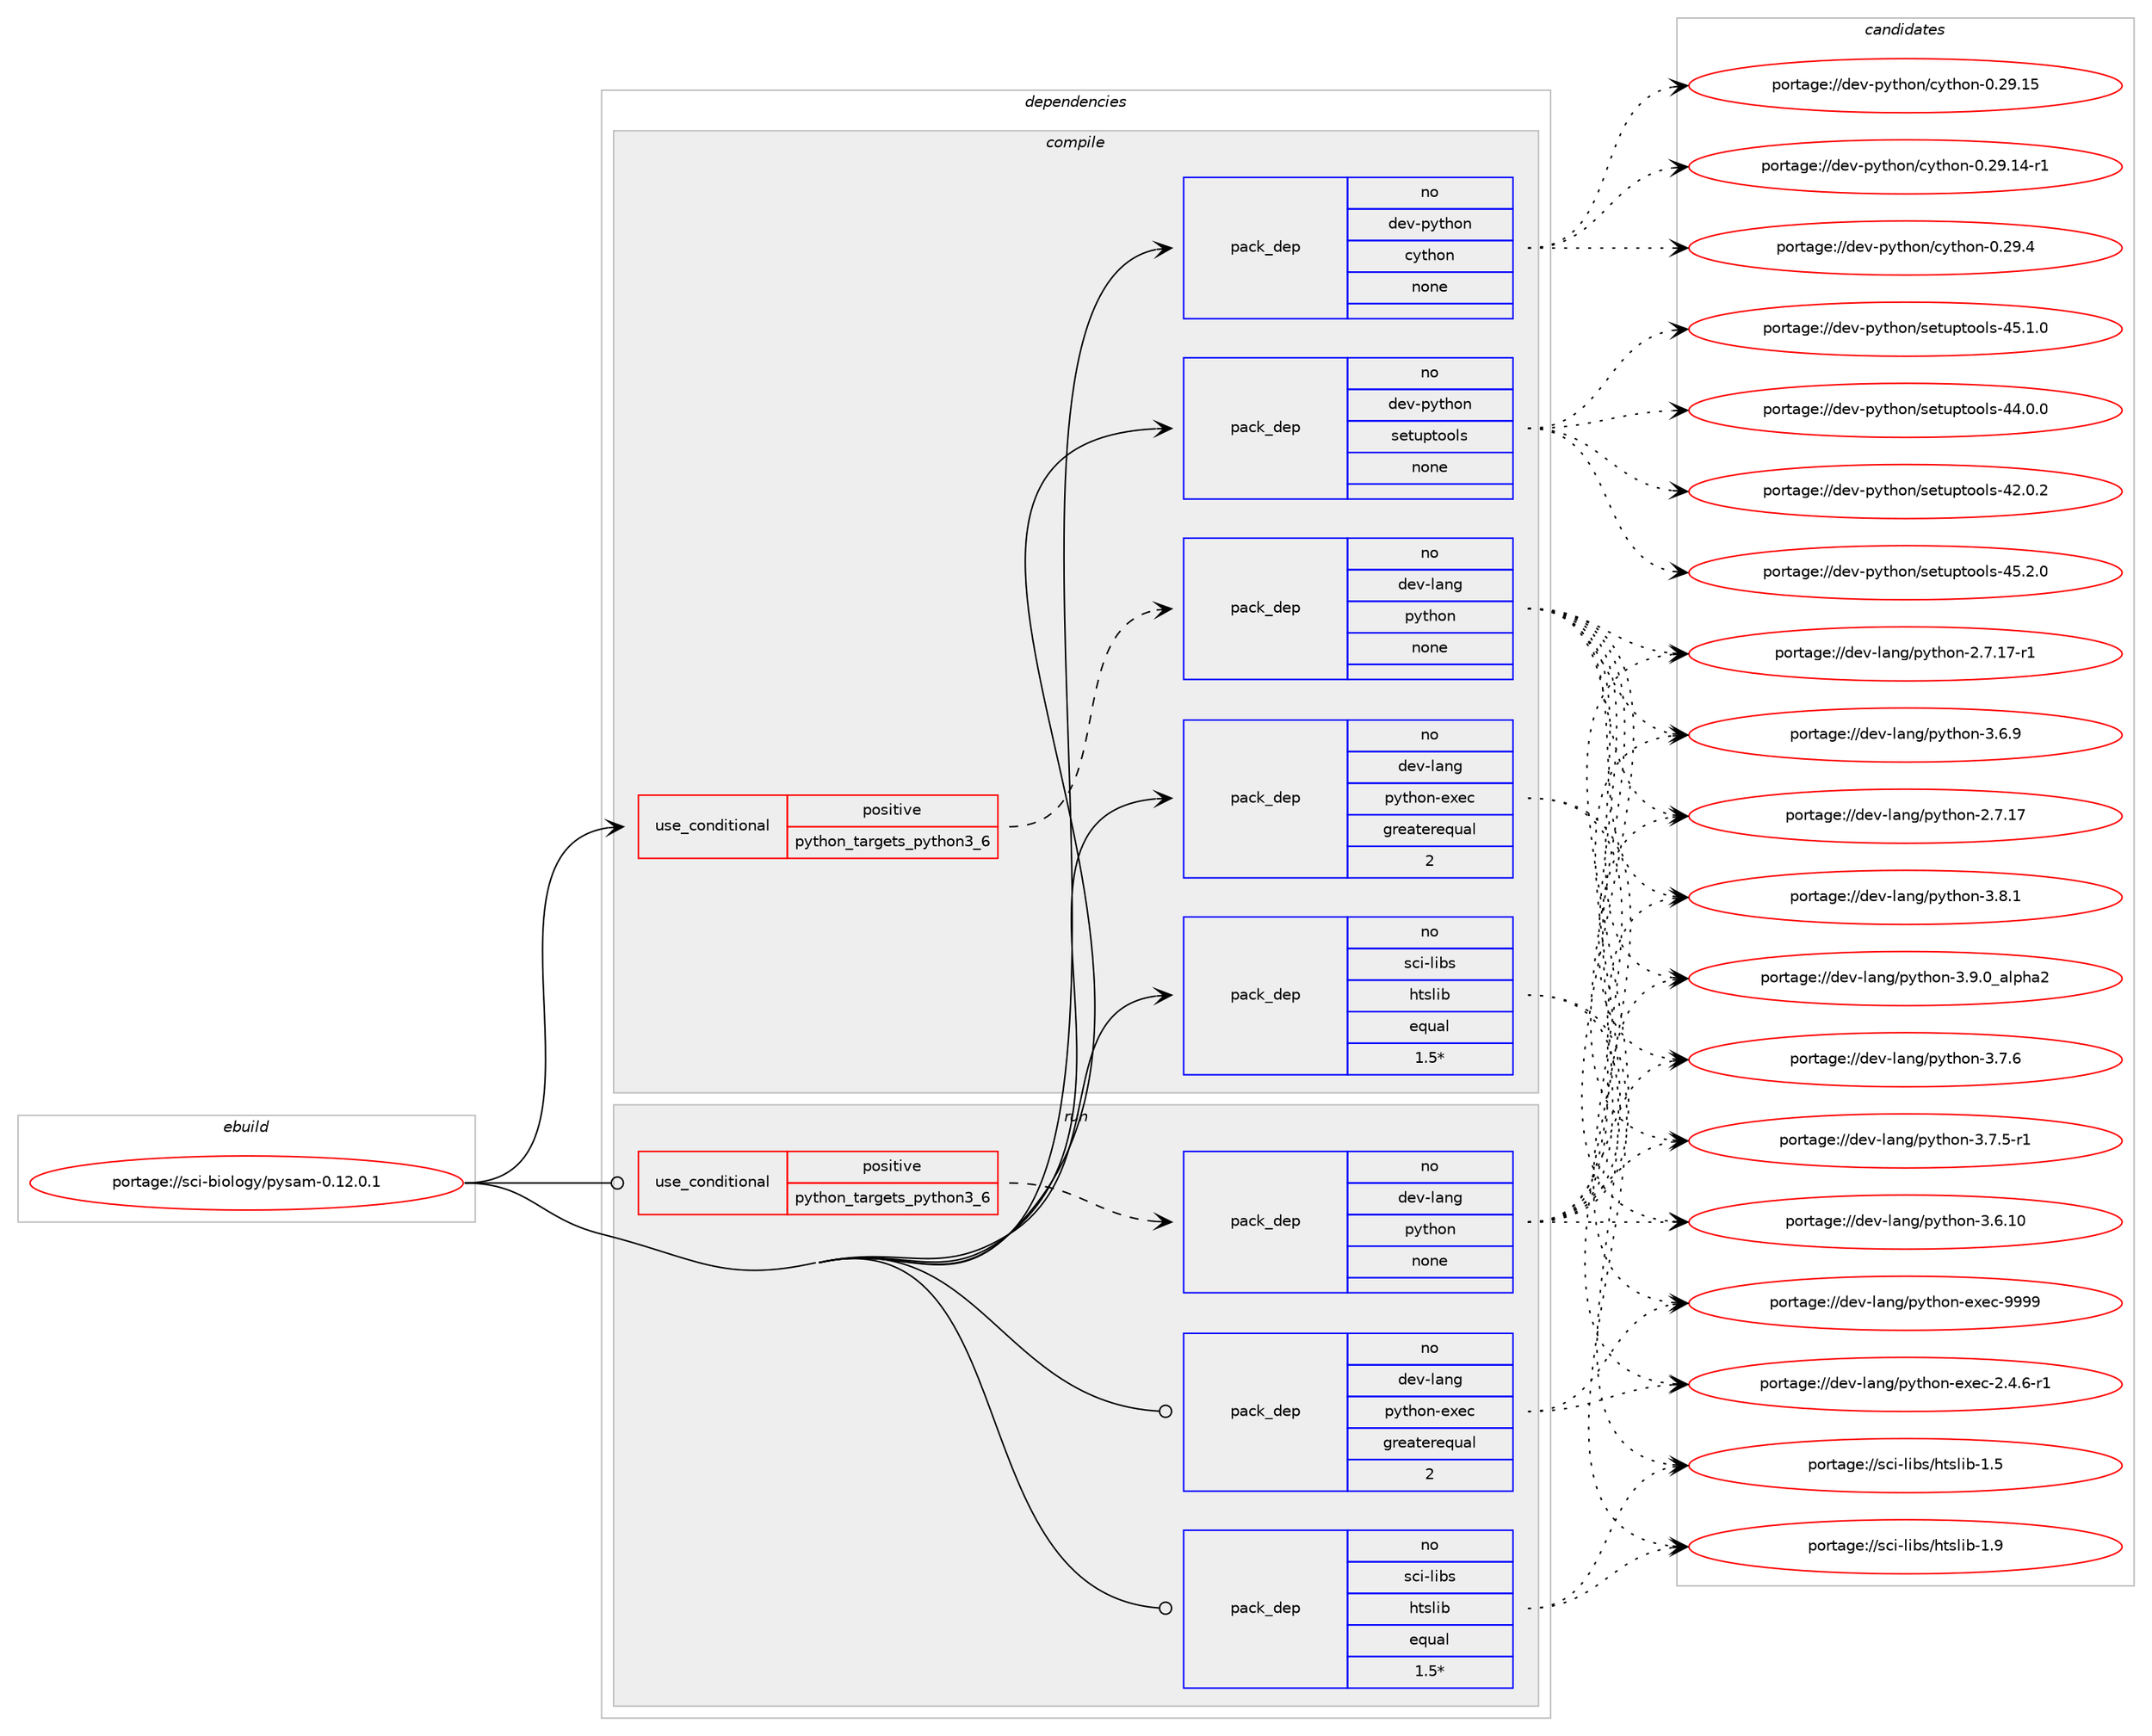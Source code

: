 digraph prolog {

# *************
# Graph options
# *************

newrank=true;
concentrate=true;
compound=true;
graph [rankdir=LR,fontname=Helvetica,fontsize=10,ranksep=1.5];#, ranksep=2.5, nodesep=0.2];
edge  [arrowhead=vee];
node  [fontname=Helvetica,fontsize=10];

# **********
# The ebuild
# **********

subgraph cluster_leftcol {
color=gray;
rank=same;
label=<<i>ebuild</i>>;
id [label="portage://sci-biology/pysam-0.12.0.1", color=red, width=4, href="../sci-biology/pysam-0.12.0.1.svg"];
}

# ****************
# The dependencies
# ****************

subgraph cluster_midcol {
color=gray;
label=<<i>dependencies</i>>;
subgraph cluster_compile {
fillcolor="#eeeeee";
style=filled;
label=<<i>compile</i>>;
subgraph cond20266 {
dependency100304 [label=<<TABLE BORDER="0" CELLBORDER="1" CELLSPACING="0" CELLPADDING="4"><TR><TD ROWSPAN="3" CELLPADDING="10">use_conditional</TD></TR><TR><TD>positive</TD></TR><TR><TD>python_targets_python3_6</TD></TR></TABLE>>, shape=none, color=red];
subgraph pack78311 {
dependency100305 [label=<<TABLE BORDER="0" CELLBORDER="1" CELLSPACING="0" CELLPADDING="4" WIDTH="220"><TR><TD ROWSPAN="6" CELLPADDING="30">pack_dep</TD></TR><TR><TD WIDTH="110">no</TD></TR><TR><TD>dev-lang</TD></TR><TR><TD>python</TD></TR><TR><TD>none</TD></TR><TR><TD></TD></TR></TABLE>>, shape=none, color=blue];
}
dependency100304:e -> dependency100305:w [weight=20,style="dashed",arrowhead="vee"];
}
id:e -> dependency100304:w [weight=20,style="solid",arrowhead="vee"];
subgraph pack78312 {
dependency100306 [label=<<TABLE BORDER="0" CELLBORDER="1" CELLSPACING="0" CELLPADDING="4" WIDTH="220"><TR><TD ROWSPAN="6" CELLPADDING="30">pack_dep</TD></TR><TR><TD WIDTH="110">no</TD></TR><TR><TD>dev-lang</TD></TR><TR><TD>python-exec</TD></TR><TR><TD>greaterequal</TD></TR><TR><TD>2</TD></TR></TABLE>>, shape=none, color=blue];
}
id:e -> dependency100306:w [weight=20,style="solid",arrowhead="vee"];
subgraph pack78313 {
dependency100307 [label=<<TABLE BORDER="0" CELLBORDER="1" CELLSPACING="0" CELLPADDING="4" WIDTH="220"><TR><TD ROWSPAN="6" CELLPADDING="30">pack_dep</TD></TR><TR><TD WIDTH="110">no</TD></TR><TR><TD>dev-python</TD></TR><TR><TD>cython</TD></TR><TR><TD>none</TD></TR><TR><TD></TD></TR></TABLE>>, shape=none, color=blue];
}
id:e -> dependency100307:w [weight=20,style="solid",arrowhead="vee"];
subgraph pack78314 {
dependency100308 [label=<<TABLE BORDER="0" CELLBORDER="1" CELLSPACING="0" CELLPADDING="4" WIDTH="220"><TR><TD ROWSPAN="6" CELLPADDING="30">pack_dep</TD></TR><TR><TD WIDTH="110">no</TD></TR><TR><TD>dev-python</TD></TR><TR><TD>setuptools</TD></TR><TR><TD>none</TD></TR><TR><TD></TD></TR></TABLE>>, shape=none, color=blue];
}
id:e -> dependency100308:w [weight=20,style="solid",arrowhead="vee"];
subgraph pack78315 {
dependency100309 [label=<<TABLE BORDER="0" CELLBORDER="1" CELLSPACING="0" CELLPADDING="4" WIDTH="220"><TR><TD ROWSPAN="6" CELLPADDING="30">pack_dep</TD></TR><TR><TD WIDTH="110">no</TD></TR><TR><TD>sci-libs</TD></TR><TR><TD>htslib</TD></TR><TR><TD>equal</TD></TR><TR><TD>1.5*</TD></TR></TABLE>>, shape=none, color=blue];
}
id:e -> dependency100309:w [weight=20,style="solid",arrowhead="vee"];
}
subgraph cluster_compileandrun {
fillcolor="#eeeeee";
style=filled;
label=<<i>compile and run</i>>;
}
subgraph cluster_run {
fillcolor="#eeeeee";
style=filled;
label=<<i>run</i>>;
subgraph cond20267 {
dependency100310 [label=<<TABLE BORDER="0" CELLBORDER="1" CELLSPACING="0" CELLPADDING="4"><TR><TD ROWSPAN="3" CELLPADDING="10">use_conditional</TD></TR><TR><TD>positive</TD></TR><TR><TD>python_targets_python3_6</TD></TR></TABLE>>, shape=none, color=red];
subgraph pack78316 {
dependency100311 [label=<<TABLE BORDER="0" CELLBORDER="1" CELLSPACING="0" CELLPADDING="4" WIDTH="220"><TR><TD ROWSPAN="6" CELLPADDING="30">pack_dep</TD></TR><TR><TD WIDTH="110">no</TD></TR><TR><TD>dev-lang</TD></TR><TR><TD>python</TD></TR><TR><TD>none</TD></TR><TR><TD></TD></TR></TABLE>>, shape=none, color=blue];
}
dependency100310:e -> dependency100311:w [weight=20,style="dashed",arrowhead="vee"];
}
id:e -> dependency100310:w [weight=20,style="solid",arrowhead="odot"];
subgraph pack78317 {
dependency100312 [label=<<TABLE BORDER="0" CELLBORDER="1" CELLSPACING="0" CELLPADDING="4" WIDTH="220"><TR><TD ROWSPAN="6" CELLPADDING="30">pack_dep</TD></TR><TR><TD WIDTH="110">no</TD></TR><TR><TD>dev-lang</TD></TR><TR><TD>python-exec</TD></TR><TR><TD>greaterequal</TD></TR><TR><TD>2</TD></TR></TABLE>>, shape=none, color=blue];
}
id:e -> dependency100312:w [weight=20,style="solid",arrowhead="odot"];
subgraph pack78318 {
dependency100313 [label=<<TABLE BORDER="0" CELLBORDER="1" CELLSPACING="0" CELLPADDING="4" WIDTH="220"><TR><TD ROWSPAN="6" CELLPADDING="30">pack_dep</TD></TR><TR><TD WIDTH="110">no</TD></TR><TR><TD>sci-libs</TD></TR><TR><TD>htslib</TD></TR><TR><TD>equal</TD></TR><TR><TD>1.5*</TD></TR></TABLE>>, shape=none, color=blue];
}
id:e -> dependency100313:w [weight=20,style="solid",arrowhead="odot"];
}
}

# **************
# The candidates
# **************

subgraph cluster_choices {
rank=same;
color=gray;
label=<<i>candidates</i>>;

subgraph choice78311 {
color=black;
nodesep=1;
choice10010111845108971101034711212111610411111045514657464895971081121049750 [label="portage://dev-lang/python-3.9.0_alpha2", color=red, width=4,href="../dev-lang/python-3.9.0_alpha2.svg"];
choice100101118451089711010347112121116104111110455146564649 [label="portage://dev-lang/python-3.8.1", color=red, width=4,href="../dev-lang/python-3.8.1.svg"];
choice100101118451089711010347112121116104111110455146554654 [label="portage://dev-lang/python-3.7.6", color=red, width=4,href="../dev-lang/python-3.7.6.svg"];
choice1001011184510897110103471121211161041111104551465546534511449 [label="portage://dev-lang/python-3.7.5-r1", color=red, width=4,href="../dev-lang/python-3.7.5-r1.svg"];
choice100101118451089711010347112121116104111110455146544657 [label="portage://dev-lang/python-3.6.9", color=red, width=4,href="../dev-lang/python-3.6.9.svg"];
choice10010111845108971101034711212111610411111045514654464948 [label="portage://dev-lang/python-3.6.10", color=red, width=4,href="../dev-lang/python-3.6.10.svg"];
choice100101118451089711010347112121116104111110455046554649554511449 [label="portage://dev-lang/python-2.7.17-r1", color=red, width=4,href="../dev-lang/python-2.7.17-r1.svg"];
choice10010111845108971101034711212111610411111045504655464955 [label="portage://dev-lang/python-2.7.17", color=red, width=4,href="../dev-lang/python-2.7.17.svg"];
dependency100305:e -> choice10010111845108971101034711212111610411111045514657464895971081121049750:w [style=dotted,weight="100"];
dependency100305:e -> choice100101118451089711010347112121116104111110455146564649:w [style=dotted,weight="100"];
dependency100305:e -> choice100101118451089711010347112121116104111110455146554654:w [style=dotted,weight="100"];
dependency100305:e -> choice1001011184510897110103471121211161041111104551465546534511449:w [style=dotted,weight="100"];
dependency100305:e -> choice100101118451089711010347112121116104111110455146544657:w [style=dotted,weight="100"];
dependency100305:e -> choice10010111845108971101034711212111610411111045514654464948:w [style=dotted,weight="100"];
dependency100305:e -> choice100101118451089711010347112121116104111110455046554649554511449:w [style=dotted,weight="100"];
dependency100305:e -> choice10010111845108971101034711212111610411111045504655464955:w [style=dotted,weight="100"];
}
subgraph choice78312 {
color=black;
nodesep=1;
choice10010111845108971101034711212111610411111045101120101994557575757 [label="portage://dev-lang/python-exec-9999", color=red, width=4,href="../dev-lang/python-exec-9999.svg"];
choice10010111845108971101034711212111610411111045101120101994550465246544511449 [label="portage://dev-lang/python-exec-2.4.6-r1", color=red, width=4,href="../dev-lang/python-exec-2.4.6-r1.svg"];
dependency100306:e -> choice10010111845108971101034711212111610411111045101120101994557575757:w [style=dotted,weight="100"];
dependency100306:e -> choice10010111845108971101034711212111610411111045101120101994550465246544511449:w [style=dotted,weight="100"];
}
subgraph choice78313 {
color=black;
nodesep=1;
choice10010111845112121116104111110479912111610411111045484650574652 [label="portage://dev-python/cython-0.29.4", color=red, width=4,href="../dev-python/cython-0.29.4.svg"];
choice1001011184511212111610411111047991211161041111104548465057464953 [label="portage://dev-python/cython-0.29.15", color=red, width=4,href="../dev-python/cython-0.29.15.svg"];
choice10010111845112121116104111110479912111610411111045484650574649524511449 [label="portage://dev-python/cython-0.29.14-r1", color=red, width=4,href="../dev-python/cython-0.29.14-r1.svg"];
dependency100307:e -> choice10010111845112121116104111110479912111610411111045484650574652:w [style=dotted,weight="100"];
dependency100307:e -> choice1001011184511212111610411111047991211161041111104548465057464953:w [style=dotted,weight="100"];
dependency100307:e -> choice10010111845112121116104111110479912111610411111045484650574649524511449:w [style=dotted,weight="100"];
}
subgraph choice78314 {
color=black;
nodesep=1;
choice100101118451121211161041111104711510111611711211611111110811545525346504648 [label="portage://dev-python/setuptools-45.2.0", color=red, width=4,href="../dev-python/setuptools-45.2.0.svg"];
choice100101118451121211161041111104711510111611711211611111110811545525346494648 [label="portage://dev-python/setuptools-45.1.0", color=red, width=4,href="../dev-python/setuptools-45.1.0.svg"];
choice100101118451121211161041111104711510111611711211611111110811545525246484648 [label="portage://dev-python/setuptools-44.0.0", color=red, width=4,href="../dev-python/setuptools-44.0.0.svg"];
choice100101118451121211161041111104711510111611711211611111110811545525046484650 [label="portage://dev-python/setuptools-42.0.2", color=red, width=4,href="../dev-python/setuptools-42.0.2.svg"];
dependency100308:e -> choice100101118451121211161041111104711510111611711211611111110811545525346504648:w [style=dotted,weight="100"];
dependency100308:e -> choice100101118451121211161041111104711510111611711211611111110811545525346494648:w [style=dotted,weight="100"];
dependency100308:e -> choice100101118451121211161041111104711510111611711211611111110811545525246484648:w [style=dotted,weight="100"];
dependency100308:e -> choice100101118451121211161041111104711510111611711211611111110811545525046484650:w [style=dotted,weight="100"];
}
subgraph choice78315 {
color=black;
nodesep=1;
choice115991054510810598115471041161151081059845494657 [label="portage://sci-libs/htslib-1.9", color=red, width=4,href="../sci-libs/htslib-1.9.svg"];
choice115991054510810598115471041161151081059845494653 [label="portage://sci-libs/htslib-1.5", color=red, width=4,href="../sci-libs/htslib-1.5.svg"];
dependency100309:e -> choice115991054510810598115471041161151081059845494657:w [style=dotted,weight="100"];
dependency100309:e -> choice115991054510810598115471041161151081059845494653:w [style=dotted,weight="100"];
}
subgraph choice78316 {
color=black;
nodesep=1;
choice10010111845108971101034711212111610411111045514657464895971081121049750 [label="portage://dev-lang/python-3.9.0_alpha2", color=red, width=4,href="../dev-lang/python-3.9.0_alpha2.svg"];
choice100101118451089711010347112121116104111110455146564649 [label="portage://dev-lang/python-3.8.1", color=red, width=4,href="../dev-lang/python-3.8.1.svg"];
choice100101118451089711010347112121116104111110455146554654 [label="portage://dev-lang/python-3.7.6", color=red, width=4,href="../dev-lang/python-3.7.6.svg"];
choice1001011184510897110103471121211161041111104551465546534511449 [label="portage://dev-lang/python-3.7.5-r1", color=red, width=4,href="../dev-lang/python-3.7.5-r1.svg"];
choice100101118451089711010347112121116104111110455146544657 [label="portage://dev-lang/python-3.6.9", color=red, width=4,href="../dev-lang/python-3.6.9.svg"];
choice10010111845108971101034711212111610411111045514654464948 [label="portage://dev-lang/python-3.6.10", color=red, width=4,href="../dev-lang/python-3.6.10.svg"];
choice100101118451089711010347112121116104111110455046554649554511449 [label="portage://dev-lang/python-2.7.17-r1", color=red, width=4,href="../dev-lang/python-2.7.17-r1.svg"];
choice10010111845108971101034711212111610411111045504655464955 [label="portage://dev-lang/python-2.7.17", color=red, width=4,href="../dev-lang/python-2.7.17.svg"];
dependency100311:e -> choice10010111845108971101034711212111610411111045514657464895971081121049750:w [style=dotted,weight="100"];
dependency100311:e -> choice100101118451089711010347112121116104111110455146564649:w [style=dotted,weight="100"];
dependency100311:e -> choice100101118451089711010347112121116104111110455146554654:w [style=dotted,weight="100"];
dependency100311:e -> choice1001011184510897110103471121211161041111104551465546534511449:w [style=dotted,weight="100"];
dependency100311:e -> choice100101118451089711010347112121116104111110455146544657:w [style=dotted,weight="100"];
dependency100311:e -> choice10010111845108971101034711212111610411111045514654464948:w [style=dotted,weight="100"];
dependency100311:e -> choice100101118451089711010347112121116104111110455046554649554511449:w [style=dotted,weight="100"];
dependency100311:e -> choice10010111845108971101034711212111610411111045504655464955:w [style=dotted,weight="100"];
}
subgraph choice78317 {
color=black;
nodesep=1;
choice10010111845108971101034711212111610411111045101120101994557575757 [label="portage://dev-lang/python-exec-9999", color=red, width=4,href="../dev-lang/python-exec-9999.svg"];
choice10010111845108971101034711212111610411111045101120101994550465246544511449 [label="portage://dev-lang/python-exec-2.4.6-r1", color=red, width=4,href="../dev-lang/python-exec-2.4.6-r1.svg"];
dependency100312:e -> choice10010111845108971101034711212111610411111045101120101994557575757:w [style=dotted,weight="100"];
dependency100312:e -> choice10010111845108971101034711212111610411111045101120101994550465246544511449:w [style=dotted,weight="100"];
}
subgraph choice78318 {
color=black;
nodesep=1;
choice115991054510810598115471041161151081059845494657 [label="portage://sci-libs/htslib-1.9", color=red, width=4,href="../sci-libs/htslib-1.9.svg"];
choice115991054510810598115471041161151081059845494653 [label="portage://sci-libs/htslib-1.5", color=red, width=4,href="../sci-libs/htslib-1.5.svg"];
dependency100313:e -> choice115991054510810598115471041161151081059845494657:w [style=dotted,weight="100"];
dependency100313:e -> choice115991054510810598115471041161151081059845494653:w [style=dotted,weight="100"];
}
}

}
